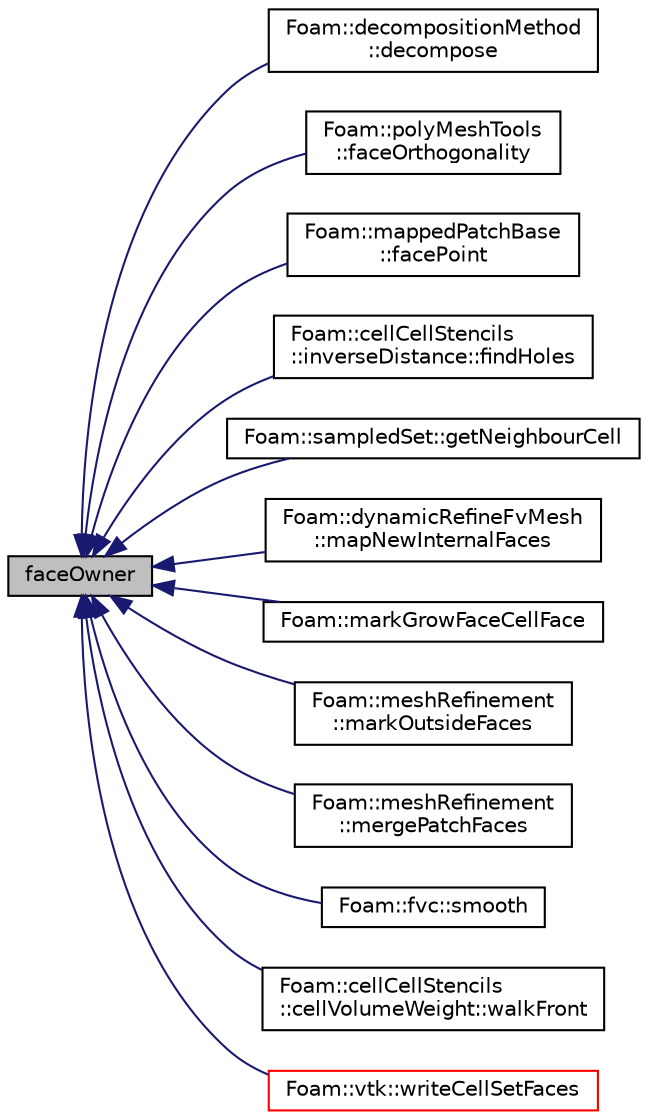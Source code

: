 digraph "faceOwner"
{
  bgcolor="transparent";
  edge [fontname="Helvetica",fontsize="10",labelfontname="Helvetica",labelfontsize="10"];
  node [fontname="Helvetica",fontsize="10",shape=record];
  rankdir="LR";
  Node1 [label="faceOwner",height=0.2,width=0.4,color="black", fillcolor="grey75", style="filled" fontcolor="black"];
  Node1 -> Node2 [dir="back",color="midnightblue",fontsize="10",style="solid",fontname="Helvetica"];
  Node2 [label="Foam::decompositionMethod\l::decompose",height=0.2,width=0.4,color="black",URL="$classFoam_1_1decompositionMethod.html#a60c75ce7fedd00f53318a801b59e87a8"];
  Node1 -> Node3 [dir="back",color="midnightblue",fontsize="10",style="solid",fontname="Helvetica"];
  Node3 [label="Foam::polyMeshTools\l::faceOrthogonality",height=0.2,width=0.4,color="black",URL="$classFoam_1_1polyMeshTools.html#a1880e9d41ec6aba8b237d6ef3524d8b3",tooltip="Generate orthogonality field. (1 for fully orthogonal, &lt; 1 for. "];
  Node1 -> Node4 [dir="back",color="midnightblue",fontsize="10",style="solid",fontname="Helvetica"];
  Node4 [label="Foam::mappedPatchBase\l::facePoint",height=0.2,width=0.4,color="black",URL="$classFoam_1_1mappedPatchBase.html#ad0bddf79d2b444844de9954bd3c79317",tooltip="Get a point on the face given a face decomposition method: "];
  Node1 -> Node5 [dir="back",color="midnightblue",fontsize="10",style="solid",fontname="Helvetica"];
  Node5 [label="Foam::cellCellStencils\l::inverseDistance::findHoles",height=0.2,width=0.4,color="black",URL="$classFoam_1_1cellCellStencils_1_1inverseDistance.html#a18951bb7b217095f3907df53f16e7c73",tooltip="Do flood filling to detect unreachable (from patches) sections. "];
  Node1 -> Node6 [dir="back",color="midnightblue",fontsize="10",style="solid",fontname="Helvetica"];
  Node6 [label="Foam::sampledSet::getNeighbourCell",height=0.2,width=0.4,color="black",URL="$classFoam_1_1sampledSet.html#afe681983412de8a2892ddcaa55a599aa",tooltip="Returns the neighbour cell or the owner if face in on the boundary. "];
  Node1 -> Node7 [dir="back",color="midnightblue",fontsize="10",style="solid",fontname="Helvetica"];
  Node7 [label="Foam::dynamicRefineFvMesh\l::mapNewInternalFaces",height=0.2,width=0.4,color="black",URL="$classFoam_1_1dynamicRefineFvMesh.html#a3ff19d9b4928097cda95bb4bde552c97",tooltip="Map single non-flux surface&lt;Type&gt;Field. "];
  Node1 -> Node8 [dir="back",color="midnightblue",fontsize="10",style="solid",fontname="Helvetica"];
  Node8 [label="Foam::markGrowFaceCellFace",height=0.2,width=0.4,color="black",URL="$namespaceFoam.html#a6b1718b03ef55dc0019b279e4c827100"];
  Node1 -> Node9 [dir="back",color="midnightblue",fontsize="10",style="solid",fontname="Helvetica"];
  Node9 [label="Foam::meshRefinement\l::markOutsideFaces",height=0.2,width=0.4,color="black",URL="$classFoam_1_1meshRefinement.html#a44a06ceca34c2498af032c133d549c7d",tooltip="Mark faces on interface between set and rest. "];
  Node1 -> Node10 [dir="back",color="midnightblue",fontsize="10",style="solid",fontname="Helvetica"];
  Node10 [label="Foam::meshRefinement\l::mergePatchFaces",height=0.2,width=0.4,color="black",URL="$classFoam_1_1meshRefinement.html#a8a78f1f33f714c4c8ccc1f77423ec0a3",tooltip="Merge coplanar faces if sets are of size mergeSize. "];
  Node1 -> Node11 [dir="back",color="midnightblue",fontsize="10",style="solid",fontname="Helvetica"];
  Node11 [label="Foam::fvc::smooth",height=0.2,width=0.4,color="black",URL="$namespaceFoam_1_1fvc.html#a417a555eb3108fd8d6c41c0aec39a633"];
  Node1 -> Node12 [dir="back",color="midnightblue",fontsize="10",style="solid",fontname="Helvetica"];
  Node12 [label="Foam::cellCellStencils\l::cellVolumeWeight::walkFront",height=0.2,width=0.4,color="black",URL="$classFoam_1_1cellCellStencils_1_1cellVolumeWeight.html#a533ac3097eaec646e4e1e46c25c9443e"];
  Node1 -> Node13 [dir="back",color="midnightblue",fontsize="10",style="solid",fontname="Helvetica"];
  Node13 [label="Foam::vtk::writeCellSetFaces",height=0.2,width=0.4,color="red",URL="$namespaceFoam_1_1vtk.html#a4bcc9ae0fd0d1d4c3f22fc034a610f28",tooltip="Write perimeter faces of cellset to vtk polydata file. "];
}
